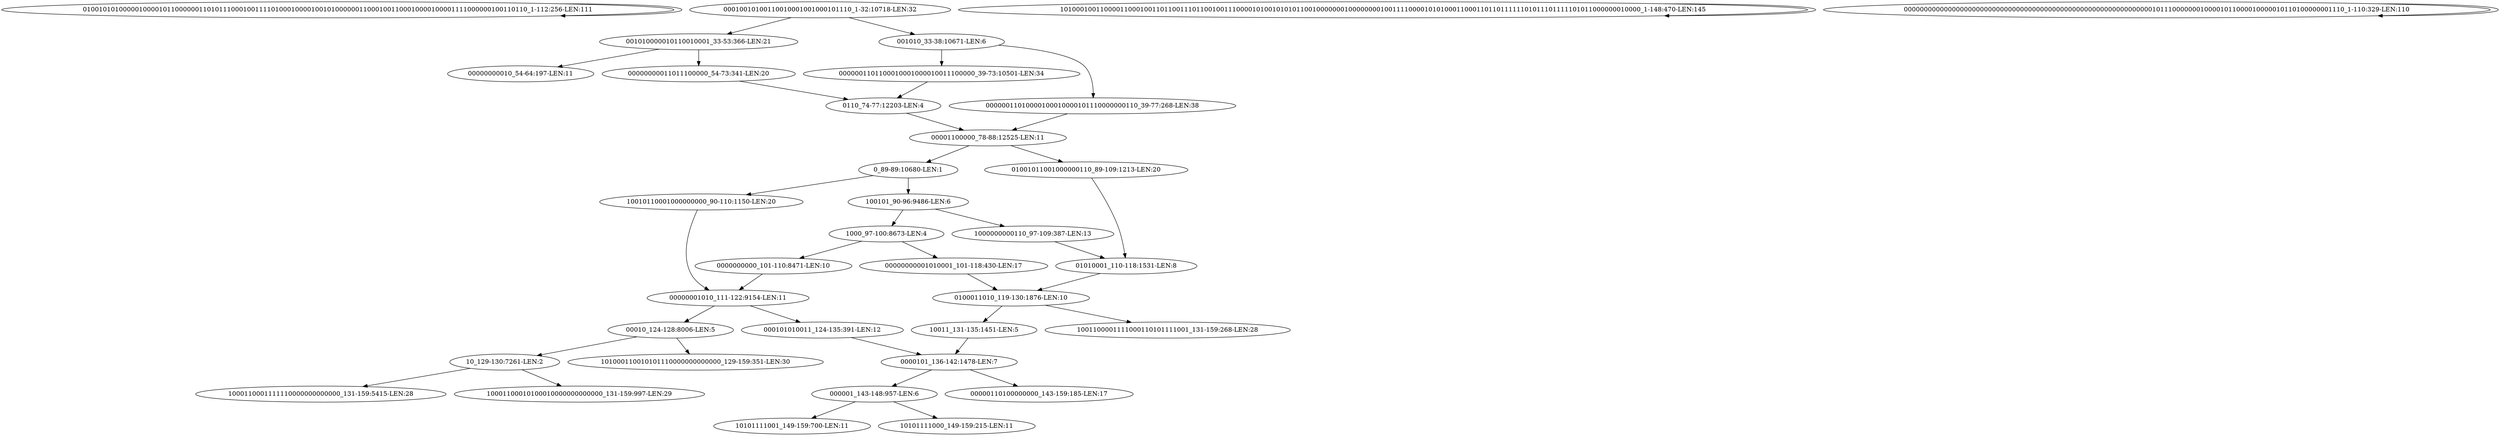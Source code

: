 digraph G {
    "010010101000001000010110000001101011100010011110100010000100101000000110001001100010000100001111000000100110110_1-112:256-LEN:111" -> "010010101000001000010110000001101011100010011110100010000100101000000110001001100010000100001111000000100110110_1-112:256-LEN:111";
    "01010001_110-118:1531-LEN:8" -> "0100011010_119-130:1876-LEN:10";
    "100101_90-96:9486-LEN:6" -> "1000_97-100:8673-LEN:4";
    "100101_90-96:9486-LEN:6" -> "1000000000110_97-109:387-LEN:13";
    "0000101_136-142:1478-LEN:7" -> "000001_143-148:957-LEN:6";
    "0000101_136-142:1478-LEN:7" -> "00000110100000000_143-159:185-LEN:17";
    "00000011010000100010000101110000000110_39-77:268-LEN:38" -> "00001100000_78-88:12525-LEN:11";
    "000101010011_124-135:391-LEN:12" -> "0000101_136-142:1478-LEN:7";
    "1000000000110_97-109:387-LEN:13" -> "01010001_110-118:1531-LEN:8";
    "10010110001000000000_90-110:1150-LEN:20" -> "00000001010_111-122:9154-LEN:11";
    "1010001001100001100010011011001110110010011100001010010101011001000000010000000010011110000101010001100011011011111101011101111101011000000010000_1-148:470-LEN:145" -> "1010001001100001100010011011001110110010011100001010010101011001000000010000000010011110000101010001100011011011111101011101111101011000000010000_1-148:470-LEN:145";
    "00010010100110010001001000101110_1-32:10718-LEN:32" -> "001010000010110010001_33-53:366-LEN:21";
    "00010010100110010001001000101110_1-32:10718-LEN:32" -> "001010_33-38:10671-LEN:6";
    "0100011010_119-130:1876-LEN:10" -> "10011_131-135:1451-LEN:5";
    "0100011010_119-130:1876-LEN:10" -> "1001100001111000110101111001_131-159:268-LEN:28";
    "0_89-89:10680-LEN:1" -> "100101_90-96:9486-LEN:6";
    "0_89-89:10680-LEN:1" -> "10010110001000000000_90-110:1150-LEN:20";
    "10011_131-135:1451-LEN:5" -> "0000101_136-142:1478-LEN:7";
    "0110_74-77:12203-LEN:4" -> "00001100000_78-88:12525-LEN:11";
    "01001011001000000110_89-109:1213-LEN:20" -> "01010001_110-118:1531-LEN:8";
    "0000000000_101-110:8471-LEN:10" -> "00000001010_111-122:9154-LEN:11";
    "00010_124-128:8006-LEN:5" -> "10_129-130:7261-LEN:2";
    "00010_124-128:8006-LEN:5" -> "101000110010101110000000000000_129-159:351-LEN:30";
    "10_129-130:7261-LEN:2" -> "1000110001111110000000000000_131-159:5415-LEN:28";
    "10_129-130:7261-LEN:2" -> "10001100010100010000000000000_131-159:997-LEN:29";
    "00000001010_111-122:9154-LEN:11" -> "000101010011_124-135:391-LEN:12";
    "00000001010_111-122:9154-LEN:11" -> "00010_124-128:8006-LEN:5";
    "00001100000_78-88:12525-LEN:11" -> "0_89-89:10680-LEN:1";
    "00001100000_78-88:12525-LEN:11" -> "01001011001000000110_89-109:1213-LEN:20";
    "001010000010110010001_33-53:366-LEN:21" -> "00000000010_54-64:197-LEN:11";
    "001010000010110010001_33-53:366-LEN:21" -> "00000000011011100000_54-73:341-LEN:20";
    "00000000001010001_101-118:430-LEN:17" -> "0100011010_119-130:1876-LEN:10";
    "001010_33-38:10671-LEN:6" -> "0000001101100010001000010011100000_39-73:10501-LEN:34";
    "001010_33-38:10671-LEN:6" -> "00000011010000100010000101110000000110_39-77:268-LEN:38";
    "0000001101100010001000010011100000_39-73:10501-LEN:34" -> "0110_74-77:12203-LEN:4";
    "00000000011011100000_54-73:341-LEN:20" -> "0110_74-77:12203-LEN:4";
    "000001_143-148:957-LEN:6" -> "10101111001_149-159:700-LEN:11";
    "000001_143-148:957-LEN:6" -> "10101111000_149-159:215-LEN:11";
    "1000_97-100:8673-LEN:4" -> "0000000000_101-110:8471-LEN:10";
    "1000_97-100:8673-LEN:4" -> "00000000001010001_101-118:430-LEN:17";
    "00000000000000000000000000000000000000000000000000000000000000101110000000100001011000010000010110100000001110_1-110:329-LEN:110" -> "00000000000000000000000000000000000000000000000000000000000000101110000000100001011000010000010110100000001110_1-110:329-LEN:110";
}
